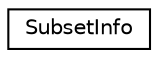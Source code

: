 digraph "Graphical Class Hierarchy"
{
  edge [fontname="Helvetica",fontsize="10",labelfontname="Helvetica",labelfontsize="10"];
  node [fontname="Helvetica",fontsize="10",shape=record];
  rankdir="LR";
  Node0 [label="SubsetInfo",height=0.2,width=0.4,color="black", fillcolor="white", style="filled",URL="$structSubsetInfo.html",tooltip="Miscellaneous info. "];
}
